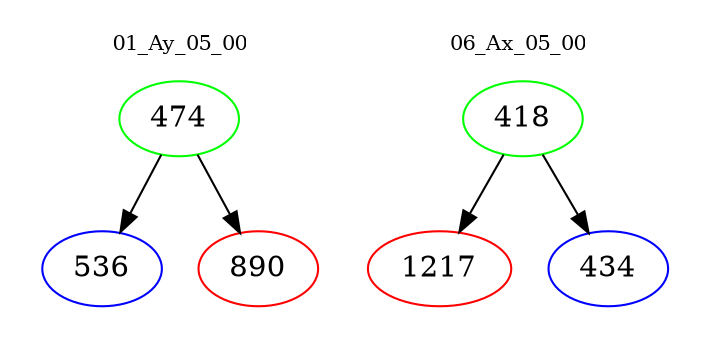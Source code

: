 digraph{
subgraph cluster_0 {
color = white
label = "01_Ay_05_00";
fontsize=10;
T0_474 [label="474", color="green"]
T0_474 -> T0_536 [color="black"]
T0_536 [label="536", color="blue"]
T0_474 -> T0_890 [color="black"]
T0_890 [label="890", color="red"]
}
subgraph cluster_1 {
color = white
label = "06_Ax_05_00";
fontsize=10;
T1_418 [label="418", color="green"]
T1_418 -> T1_1217 [color="black"]
T1_1217 [label="1217", color="red"]
T1_418 -> T1_434 [color="black"]
T1_434 [label="434", color="blue"]
}
}
